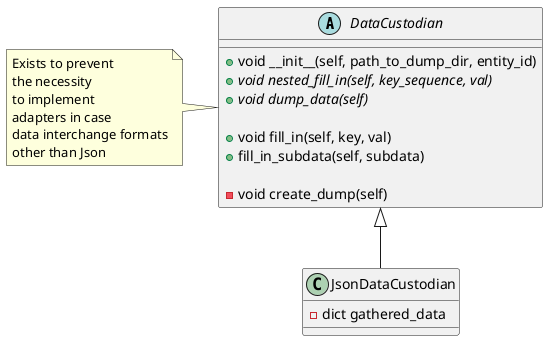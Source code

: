 @startuml
'https://plantuml.com/class-diagram

abstract class DataCustodian {
    +void __init__(self, path_to_dump_dir, entity_id)
    +{abstract} void nested_fill_in(self, key_sequence, val)
    +{abstract} void dump_data(self)

    +void fill_in(self, key, val)
    +fill_in_subdata(self, subdata)

    -void create_dump(self)
}

note left of DataCustodian
Exists to prevent
the necessity
to implement
adapters in case
data interchange formats
other than Json
end note

class JsonDataCustodian {
    -dict gathered_data
}

DataCustodian <|-- JsonDataCustodian

@enduml
